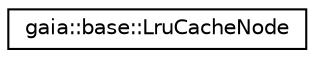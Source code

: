 digraph G
{
  edge [fontname="Helvetica",fontsize="10",labelfontname="Helvetica",labelfontsize="10"];
  node [fontname="Helvetica",fontsize="10",shape=record];
  rankdir=LR;
  Node1 [label="gaia::base::LruCacheNode",height=0.2,width=0.4,color="black", fillcolor="white", style="filled",URL="$de/de5/classgaia_1_1base_1_1_lru_cache_node.html"];
}
